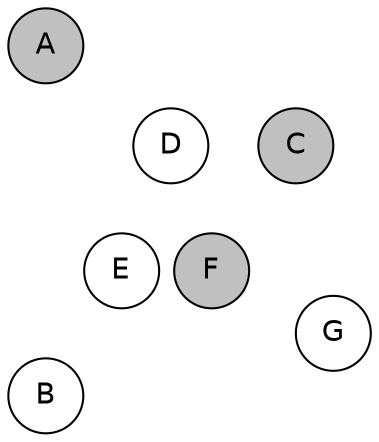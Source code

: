 
graph {

layout = circo;
mindist = .1

node [shape = circle, fontname = Helvetica, margin = 0, style = filled]
edge [style=invis]

subgraph 1 {
	E -- F -- F# -- G -- G# -- A -- A# -- B -- C -- C# -- D -- D# -- E
}

C [fillcolor = gray];
C# [fillcolor = white];
D [fillcolor = white];
D# [fillcolor = gray];
E [fillcolor = white];
F [fillcolor = gray];
F# [fillcolor = gray];
G [fillcolor = white];
G# [fillcolor = white];
A [fillcolor = gray];
A# [fillcolor = cadetblue1];
B [fillcolor = white];
}
